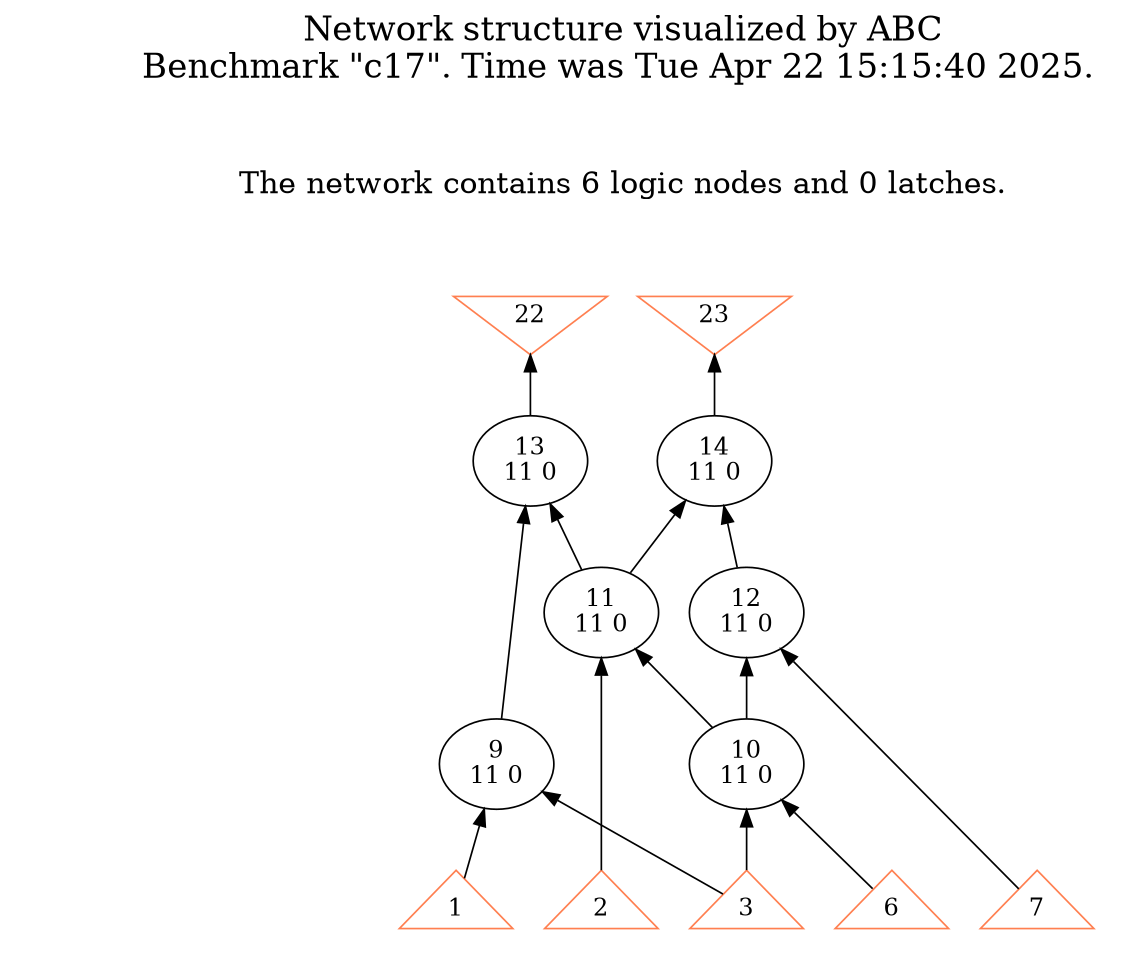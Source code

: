 # Network structure generated by ABC

digraph network {
size = "7.5,10";
center = true;
edge [dir = back];

{
  node [shape = plaintext];
  edge [style = invis];
  LevelTitle1 [label=""];
  LevelTitle2 [label=""];
  Level4 [label = ""];
  Level3 [label = ""];
  Level2 [label = ""];
  Level1 [label = ""];
  Level0 [label = ""];
  LevelTitle1 ->  LevelTitle2 ->  Level4 ->  Level3 ->  Level2 ->  Level1 ->  Level0;
}

{
  rank = same;
  LevelTitle1;
  title1 [shape=plaintext,
          fontsize=20,
          fontname = "Times-Roman",
          label="Network structure visualized by ABC\nBenchmark \"c17\". Time was Tue Apr 22 15:15:40 2025. "
         ];
}

{
  rank = same;
  LevelTitle2;
  title2 [shape=plaintext,
          fontsize=18,
          fontname = "Times-Roman",
          label="The network contains 6 logic nodes and 0 latches.\n"
         ];
}

{
  rank = same;
  Level4;
  Node6 [label = "22", shape = invtriangle, color = coral, fillcolor = coral];
  Node7 [label = "23", shape = invtriangle, color = coral, fillcolor = coral];
}

{
  rank = same;
  Level3;
  Node12 [label = "13\n11 0", shape = ellipse];
  Node13 [label = "14\n11 0", shape = ellipse];
}

{
  rank = same;
  Level2;
  Node10 [label = "11\n11 0", shape = ellipse];
  Node11 [label = "12\n11 0", shape = ellipse];
}

{
  rank = same;
  Level1;
  Node8 [label = "9\n11 0", shape = ellipse];
  Node9 [label = "10\n11 0", shape = ellipse];
}

{
  rank = same;
  Level0;
  Node1 [label = "1", shape = triangle, color = coral, fillcolor = coral];
  Node2 [label = "2", shape = triangle, color = coral, fillcolor = coral];
  Node3 [label = "3", shape = triangle, color = coral, fillcolor = coral];
  Node4 [label = "6", shape = triangle, color = coral, fillcolor = coral];
  Node5 [label = "7", shape = triangle, color = coral, fillcolor = coral];
}

title1 -> title2 [style = invis];
title2 -> Node6 [style = invis];
title2 -> Node7 [style = invis];
Node6 -> Node7 [style = invis];
Node6 -> Node12 [style = solid];
Node7 -> Node13 [style = solid];
Node8 -> Node1 [style = solid];
Node8 -> Node3 [style = solid];
Node9 -> Node3 [style = solid];
Node9 -> Node4 [style = solid];
Node10 -> Node2 [style = solid];
Node10 -> Node9 [style = solid];
Node11 -> Node9 [style = solid];
Node11 -> Node5 [style = solid];
Node12 -> Node8 [style = solid];
Node12 -> Node10 [style = solid];
Node13 -> Node10 [style = solid];
Node13 -> Node11 [style = solid];
}

